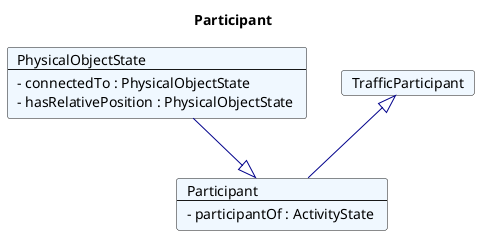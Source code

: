 @startuml
Title Participant 

Card Participant #F0F8FF [
Participant
----
- participantOf : ActivityState 
]
Card PhysicalObjectState #F0F8FF [
PhysicalObjectState
----
- connectedTo : PhysicalObjectState 
- hasRelativePosition : PhysicalObjectState 
]
PhysicalObjectState --|> Participant  #00008B 
Card TrafficParticipant #F0F8FF [
TrafficParticipant
]
TrafficParticipant <|-- Participant  #00008B 
@enduml